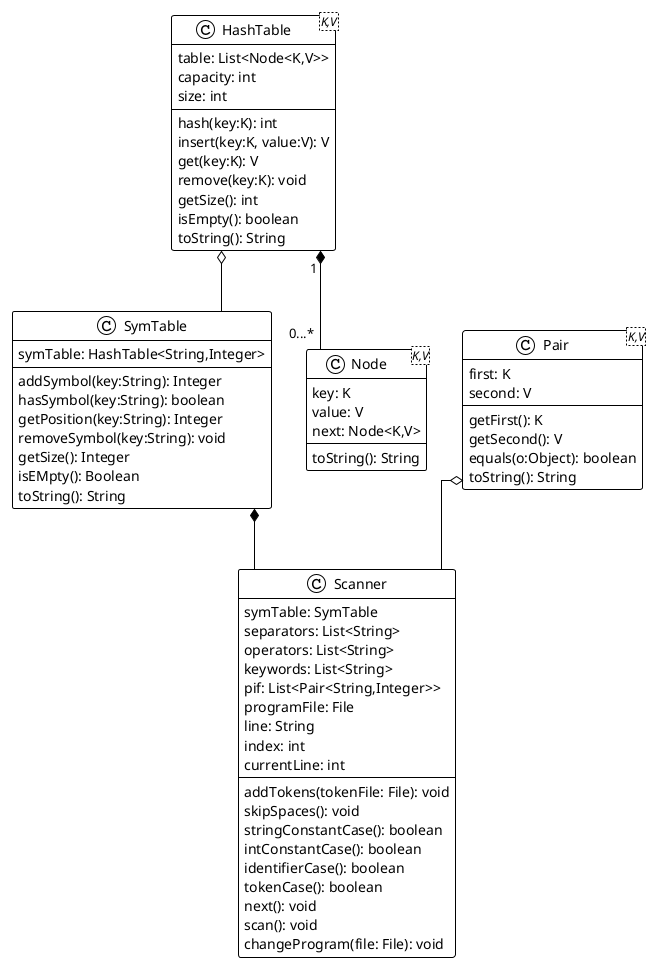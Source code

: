 @startuml
!theme plain
top to bottom direction
skinparam linetype ortho

class node1 as "HashTable<K,V>" {
   table: List<Node<K,V>>
   capacity: int
   size: int

   hash(key:K): int
   insert(key:K, value:V): V
   get(key:K): V
   remove(key:K): void
   getSize(): int
   isEmpty(): boolean
   toString(): String
}

class node3 as "Pair<K,V>" {
   first: K
   second: V
   getFirst(): K
   getSecond(): V
   equals(o:Object): boolean
   toString(): String
}

class node0 as "Scanner" {
   symTable: SymTable
   separators: List<String>
   operators: List<String>
   keywords: List<String>
   pif: List<Pair<String,Integer>>
   programFile: File
   line: String
   index: int
   currentLine: int

   addTokens(tokenFile: File): void
   skipSpaces(): void
   stringConstantCase(): boolean
   intConstantCase(): boolean
   identifierCase(): boolean
   tokenCase(): boolean
   next(): void
   scan(): void
   changeProgram(file: File): void
}

class node2 as "SymTable" {
   symTable: HashTable<String,Integer>

   addSymbol(key:String): Integer
   hasSymbol(key:String): boolean
   getPosition(key:String): Integer
   removeSymbol(key:String): void
   getSize(): Integer
   isEMpty(): Boolean
   toString(): String
}

class node4 as "Node<K,V>"{
    key: K
    value: V
    next: Node<K,V>

    toString(): String
}

node1 o-- node2
node2 *-- node0
node3 o-- node0
node1 "1  " *-- "0...*" node4
@enduml